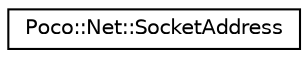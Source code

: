 digraph "Graphical Class Hierarchy"
{
 // LATEX_PDF_SIZE
  edge [fontname="Helvetica",fontsize="10",labelfontname="Helvetica",labelfontsize="10"];
  node [fontname="Helvetica",fontsize="10",shape=record];
  rankdir="LR";
  Node0 [label="Poco::Net::SocketAddress",height=0.2,width=0.4,color="black", fillcolor="white", style="filled",URL="$classPoco_1_1Net_1_1SocketAddress.html",tooltip=" "];
}
